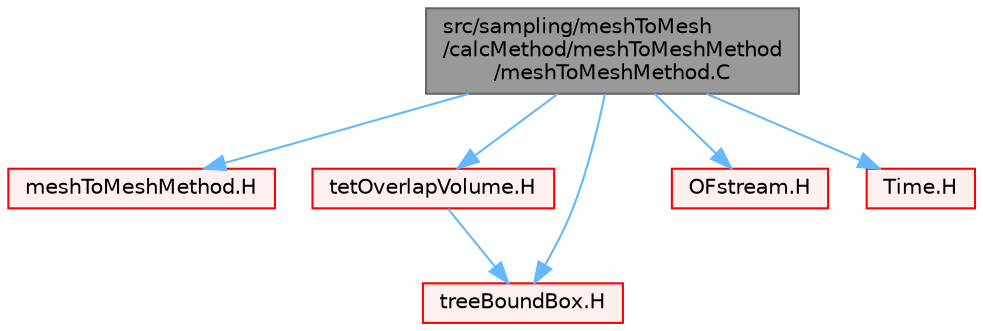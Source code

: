 digraph "src/sampling/meshToMesh/calcMethod/meshToMeshMethod/meshToMeshMethod.C"
{
 // LATEX_PDF_SIZE
  bgcolor="transparent";
  edge [fontname=Helvetica,fontsize=10,labelfontname=Helvetica,labelfontsize=10];
  node [fontname=Helvetica,fontsize=10,shape=box,height=0.2,width=0.4];
  Node1 [id="Node000001",label="src/sampling/meshToMesh\l/calcMethod/meshToMeshMethod\l/meshToMeshMethod.C",height=0.2,width=0.4,color="gray40", fillcolor="grey60", style="filled", fontcolor="black",tooltip=" "];
  Node1 -> Node2 [id="edge1_Node000001_Node000002",color="steelblue1",style="solid",tooltip=" "];
  Node2 [id="Node000002",label="meshToMeshMethod.H",height=0.2,width=0.4,color="red", fillcolor="#FFF0F0", style="filled",URL="$meshToMeshMethod_8H.html",tooltip=" "];
  Node1 -> Node282 [id="edge2_Node000001_Node000282",color="steelblue1",style="solid",tooltip=" "];
  Node282 [id="Node000282",label="tetOverlapVolume.H",height=0.2,width=0.4,color="red", fillcolor="#FFF0F0", style="filled",URL="$tetOverlapVolume_8H.html",tooltip=" "];
  Node282 -> Node283 [id="edge3_Node000282_Node000283",color="steelblue1",style="solid",tooltip=" "];
  Node283 [id="Node000283",label="treeBoundBox.H",height=0.2,width=0.4,color="red", fillcolor="#FFF0F0", style="filled",URL="$treeBoundBox_8H.html",tooltip=" "];
  Node1 -> Node302 [id="edge4_Node000001_Node000302",color="steelblue1",style="solid",tooltip=" "];
  Node302 [id="Node000302",label="OFstream.H",height=0.2,width=0.4,color="red", fillcolor="#FFF0F0", style="filled",URL="$OFstream_8H.html",tooltip=" "];
  Node1 -> Node305 [id="edge5_Node000001_Node000305",color="steelblue1",style="solid",tooltip=" "];
  Node305 [id="Node000305",label="Time.H",height=0.2,width=0.4,color="red", fillcolor="#FFF0F0", style="filled",URL="$Time_8H.html",tooltip=" "];
  Node1 -> Node283 [id="edge6_Node000001_Node000283",color="steelblue1",style="solid",tooltip=" "];
}
